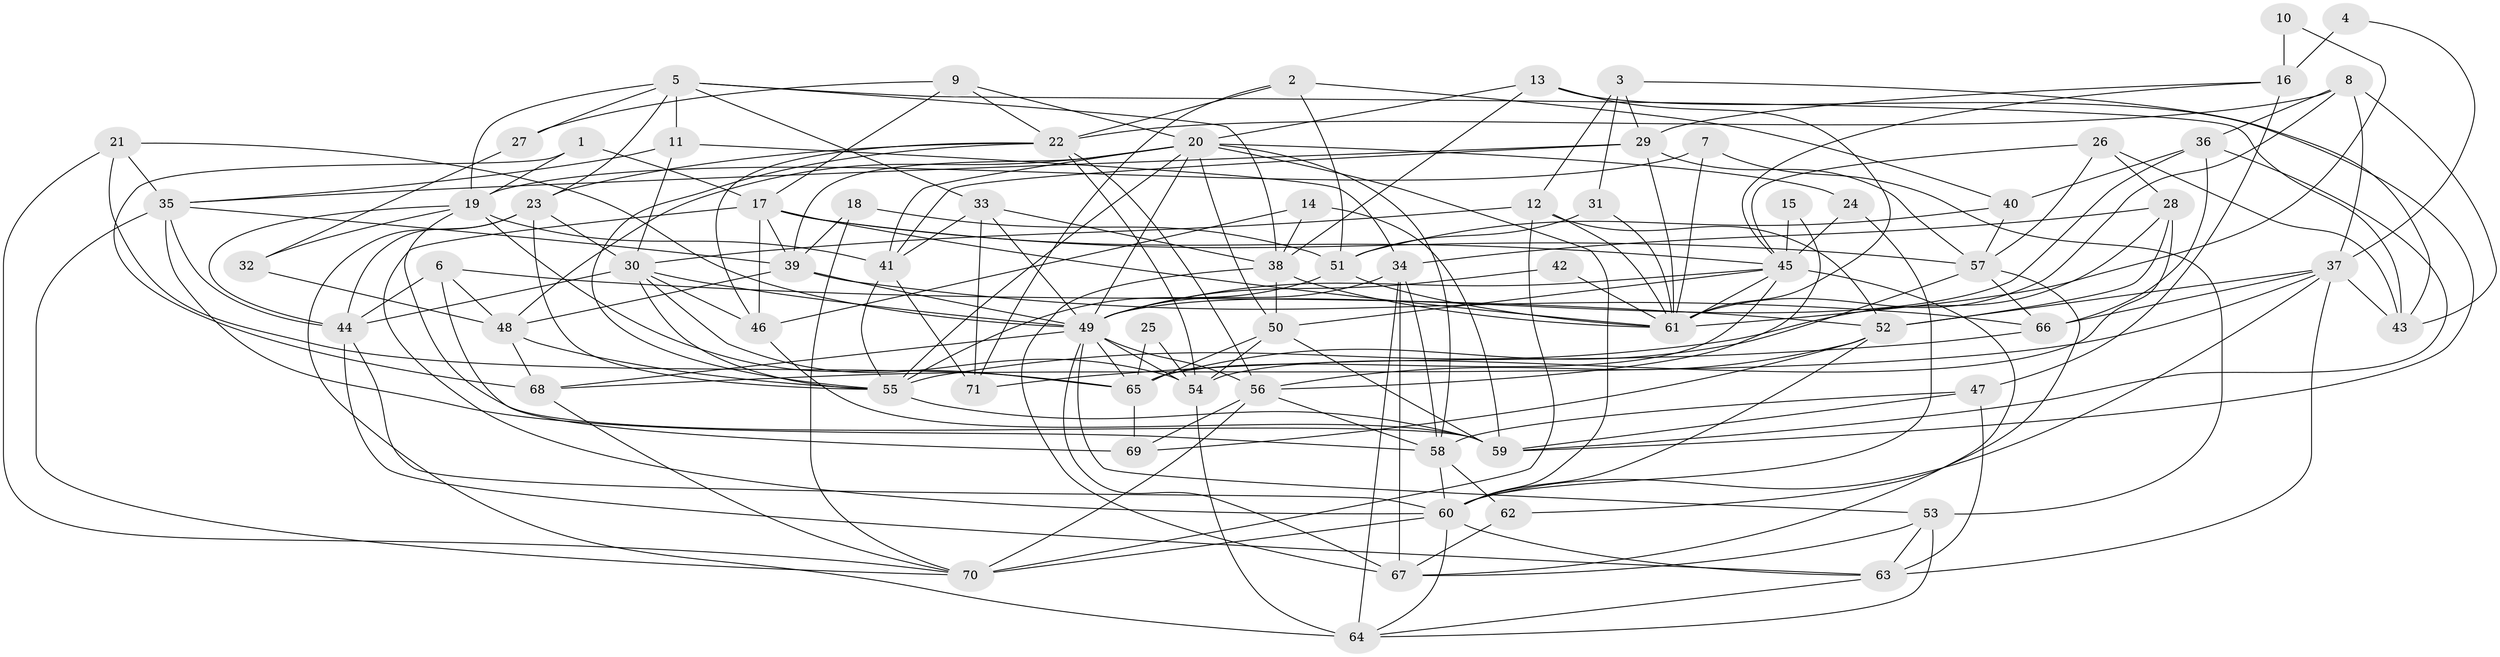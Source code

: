 // original degree distribution, {4: 0.3546099290780142, 5: 0.14893617021276595, 3: 0.2695035460992908, 2: 0.10638297872340426, 6: 0.05673758865248227, 7: 0.0425531914893617, 8: 0.014184397163120567, 9: 0.0070921985815602835}
// Generated by graph-tools (version 1.1) at 2025/26/03/09/25 03:26:17]
// undirected, 71 vertices, 200 edges
graph export_dot {
graph [start="1"]
  node [color=gray90,style=filled];
  1;
  2;
  3;
  4;
  5;
  6;
  7;
  8;
  9;
  10;
  11;
  12;
  13;
  14;
  15;
  16;
  17;
  18;
  19;
  20;
  21;
  22;
  23;
  24;
  25;
  26;
  27;
  28;
  29;
  30;
  31;
  32;
  33;
  34;
  35;
  36;
  37;
  38;
  39;
  40;
  41;
  42;
  43;
  44;
  45;
  46;
  47;
  48;
  49;
  50;
  51;
  52;
  53;
  54;
  55;
  56;
  57;
  58;
  59;
  60;
  61;
  62;
  63;
  64;
  65;
  66;
  67;
  68;
  69;
  70;
  71;
  1 -- 17 [weight=1.0];
  1 -- 19 [weight=1.0];
  1 -- 68 [weight=1.0];
  2 -- 22 [weight=1.0];
  2 -- 40 [weight=1.0];
  2 -- 51 [weight=1.0];
  2 -- 71 [weight=1.0];
  3 -- 12 [weight=1.0];
  3 -- 29 [weight=1.0];
  3 -- 31 [weight=1.0];
  3 -- 43 [weight=1.0];
  4 -- 16 [weight=2.0];
  4 -- 37 [weight=1.0];
  5 -- 11 [weight=1.0];
  5 -- 19 [weight=1.0];
  5 -- 23 [weight=1.0];
  5 -- 27 [weight=1.0];
  5 -- 33 [weight=1.0];
  5 -- 38 [weight=1.0];
  5 -- 43 [weight=1.0];
  6 -- 44 [weight=1.0];
  6 -- 48 [weight=1.0];
  6 -- 52 [weight=1.0];
  6 -- 69 [weight=1.0];
  7 -- 19 [weight=1.0];
  7 -- 53 [weight=1.0];
  7 -- 61 [weight=1.0];
  8 -- 22 [weight=1.0];
  8 -- 36 [weight=1.0];
  8 -- 37 [weight=1.0];
  8 -- 43 [weight=1.0];
  8 -- 61 [weight=1.0];
  9 -- 17 [weight=1.0];
  9 -- 20 [weight=1.0];
  9 -- 22 [weight=1.0];
  9 -- 27 [weight=1.0];
  10 -- 16 [weight=1.0];
  10 -- 61 [weight=1.0];
  11 -- 30 [weight=1.0];
  11 -- 34 [weight=1.0];
  11 -- 35 [weight=1.0];
  12 -- 30 [weight=1.0];
  12 -- 52 [weight=1.0];
  12 -- 61 [weight=1.0];
  12 -- 70 [weight=1.0];
  13 -- 20 [weight=1.0];
  13 -- 38 [weight=1.0];
  13 -- 59 [weight=1.0];
  13 -- 61 [weight=1.0];
  14 -- 38 [weight=1.0];
  14 -- 46 [weight=2.0];
  14 -- 59 [weight=1.0];
  15 -- 45 [weight=1.0];
  15 -- 56 [weight=1.0];
  16 -- 29 [weight=1.0];
  16 -- 45 [weight=1.0];
  16 -- 47 [weight=1.0];
  17 -- 39 [weight=1.0];
  17 -- 45 [weight=1.0];
  17 -- 46 [weight=1.0];
  17 -- 57 [weight=1.0];
  17 -- 60 [weight=1.0];
  17 -- 61 [weight=1.0];
  18 -- 39 [weight=1.0];
  18 -- 51 [weight=1.0];
  18 -- 70 [weight=1.0];
  19 -- 32 [weight=1.0];
  19 -- 41 [weight=1.0];
  19 -- 44 [weight=1.0];
  19 -- 59 [weight=1.0];
  19 -- 65 [weight=1.0];
  20 -- 24 [weight=1.0];
  20 -- 39 [weight=1.0];
  20 -- 41 [weight=1.0];
  20 -- 48 [weight=1.0];
  20 -- 49 [weight=1.0];
  20 -- 50 [weight=1.0];
  20 -- 55 [weight=1.0];
  20 -- 58 [weight=1.0];
  20 -- 60 [weight=1.0];
  21 -- 35 [weight=1.0];
  21 -- 49 [weight=1.0];
  21 -- 65 [weight=1.0];
  21 -- 70 [weight=1.0];
  22 -- 23 [weight=1.0];
  22 -- 46 [weight=1.0];
  22 -- 54 [weight=1.0];
  22 -- 55 [weight=1.0];
  22 -- 56 [weight=1.0];
  23 -- 30 [weight=1.0];
  23 -- 44 [weight=1.0];
  23 -- 55 [weight=1.0];
  23 -- 64 [weight=1.0];
  24 -- 45 [weight=1.0];
  24 -- 60 [weight=1.0];
  25 -- 54 [weight=1.0];
  25 -- 65 [weight=1.0];
  26 -- 28 [weight=1.0];
  26 -- 43 [weight=1.0];
  26 -- 45 [weight=1.0];
  26 -- 57 [weight=1.0];
  27 -- 32 [weight=1.0];
  28 -- 34 [weight=1.0];
  28 -- 52 [weight=1.0];
  28 -- 54 [weight=1.0];
  28 -- 55 [weight=1.0];
  29 -- 35 [weight=1.0];
  29 -- 41 [weight=1.0];
  29 -- 57 [weight=1.0];
  29 -- 61 [weight=1.0];
  30 -- 44 [weight=1.0];
  30 -- 46 [weight=1.0];
  30 -- 49 [weight=1.0];
  30 -- 54 [weight=2.0];
  30 -- 55 [weight=1.0];
  31 -- 51 [weight=1.0];
  31 -- 61 [weight=2.0];
  32 -- 48 [weight=1.0];
  33 -- 38 [weight=1.0];
  33 -- 41 [weight=2.0];
  33 -- 49 [weight=1.0];
  33 -- 71 [weight=1.0];
  34 -- 49 [weight=1.0];
  34 -- 58 [weight=2.0];
  34 -- 64 [weight=1.0];
  34 -- 67 [weight=1.0];
  35 -- 39 [weight=1.0];
  35 -- 44 [weight=1.0];
  35 -- 58 [weight=1.0];
  35 -- 70 [weight=1.0];
  36 -- 40 [weight=1.0];
  36 -- 49 [weight=1.0];
  36 -- 59 [weight=1.0];
  36 -- 66 [weight=1.0];
  37 -- 43 [weight=1.0];
  37 -- 52 [weight=1.0];
  37 -- 60 [weight=1.0];
  37 -- 63 [weight=2.0];
  37 -- 66 [weight=1.0];
  37 -- 68 [weight=1.0];
  38 -- 50 [weight=1.0];
  38 -- 61 [weight=1.0];
  38 -- 67 [weight=1.0];
  39 -- 48 [weight=1.0];
  39 -- 49 [weight=1.0];
  39 -- 66 [weight=1.0];
  40 -- 51 [weight=1.0];
  40 -- 57 [weight=1.0];
  41 -- 55 [weight=1.0];
  41 -- 71 [weight=1.0];
  42 -- 49 [weight=1.0];
  42 -- 61 [weight=1.0];
  44 -- 60 [weight=1.0];
  44 -- 63 [weight=1.0];
  45 -- 49 [weight=1.0];
  45 -- 50 [weight=1.0];
  45 -- 61 [weight=1.0];
  45 -- 65 [weight=1.0];
  45 -- 67 [weight=1.0];
  46 -- 59 [weight=1.0];
  47 -- 58 [weight=1.0];
  47 -- 59 [weight=1.0];
  47 -- 63 [weight=1.0];
  48 -- 55 [weight=1.0];
  48 -- 68 [weight=1.0];
  49 -- 53 [weight=1.0];
  49 -- 54 [weight=1.0];
  49 -- 56 [weight=1.0];
  49 -- 65 [weight=1.0];
  49 -- 67 [weight=1.0];
  49 -- 68 [weight=1.0];
  50 -- 54 [weight=1.0];
  50 -- 59 [weight=1.0];
  50 -- 65 [weight=1.0];
  51 -- 55 [weight=1.0];
  51 -- 61 [weight=1.0];
  52 -- 56 [weight=1.0];
  52 -- 60 [weight=1.0];
  52 -- 69 [weight=1.0];
  53 -- 63 [weight=1.0];
  53 -- 64 [weight=1.0];
  53 -- 67 [weight=1.0];
  54 -- 64 [weight=1.0];
  55 -- 59 [weight=1.0];
  56 -- 58 [weight=1.0];
  56 -- 69 [weight=2.0];
  56 -- 70 [weight=2.0];
  57 -- 62 [weight=1.0];
  57 -- 65 [weight=1.0];
  57 -- 66 [weight=1.0];
  58 -- 60 [weight=1.0];
  58 -- 62 [weight=1.0];
  60 -- 63 [weight=1.0];
  60 -- 64 [weight=1.0];
  60 -- 70 [weight=1.0];
  62 -- 67 [weight=1.0];
  63 -- 64 [weight=1.0];
  65 -- 69 [weight=1.0];
  66 -- 71 [weight=1.0];
  68 -- 70 [weight=1.0];
}
